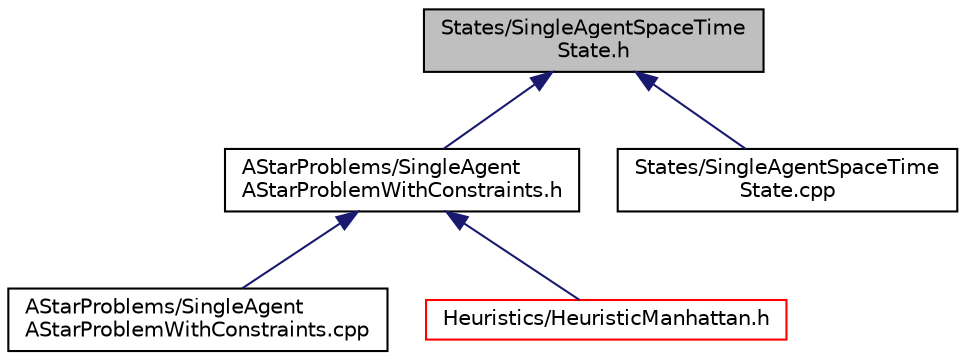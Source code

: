 digraph "States/SingleAgentSpaceTimeState.h"
{
 // INTERACTIVE_SVG=YES
 // LATEX_PDF_SIZE
  edge [fontname="Helvetica",fontsize="10",labelfontname="Helvetica",labelfontsize="10"];
  node [fontname="Helvetica",fontsize="10",shape=record];
  Node1 [label="States/SingleAgentSpaceTime\lState.h",height=0.2,width=0.4,color="black", fillcolor="grey75", style="filled", fontcolor="black",tooltip=" "];
  Node1 -> Node2 [dir="back",color="midnightblue",fontsize="10",style="solid",fontname="Helvetica"];
  Node2 [label="AStarProblems/SingleAgent\lAStarProblemWithConstraints.h",height=0.2,width=0.4,color="black", fillcolor="white", style="filled",URL="$SingleAgentAStarProblemWithConstraints_8h.html",tooltip=" "];
  Node2 -> Node3 [dir="back",color="midnightblue",fontsize="10",style="solid",fontname="Helvetica"];
  Node3 [label="AStarProblems/SingleAgent\lAStarProblemWithConstraints.cpp",height=0.2,width=0.4,color="black", fillcolor="white", style="filled",URL="$SingleAgentAStarProblemWithConstraints_8cpp.html",tooltip=" "];
  Node2 -> Node4 [dir="back",color="midnightblue",fontsize="10",style="solid",fontname="Helvetica"];
  Node4 [label="Heuristics/HeuristicManhattan.h",height=0.2,width=0.4,color="red", fillcolor="white", style="filled",URL="$HeuristicManhattan_8h.html",tooltip=" "];
  Node1 -> Node17 [dir="back",color="midnightblue",fontsize="10",style="solid",fontname="Helvetica"];
  Node17 [label="States/SingleAgentSpaceTime\lState.cpp",height=0.2,width=0.4,color="black", fillcolor="white", style="filled",URL="$SingleAgentSpaceTimeState_8cpp.html",tooltip=" "];
}
